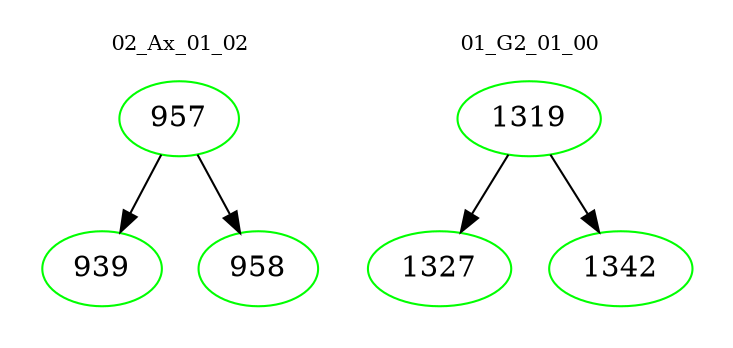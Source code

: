digraph{
subgraph cluster_0 {
color = white
label = "02_Ax_01_02";
fontsize=10;
T0_957 [label="957", color="green"]
T0_957 -> T0_939 [color="black"]
T0_939 [label="939", color="green"]
T0_957 -> T0_958 [color="black"]
T0_958 [label="958", color="green"]
}
subgraph cluster_1 {
color = white
label = "01_G2_01_00";
fontsize=10;
T1_1319 [label="1319", color="green"]
T1_1319 -> T1_1327 [color="black"]
T1_1327 [label="1327", color="green"]
T1_1319 -> T1_1342 [color="black"]
T1_1342 [label="1342", color="green"]
}
}
